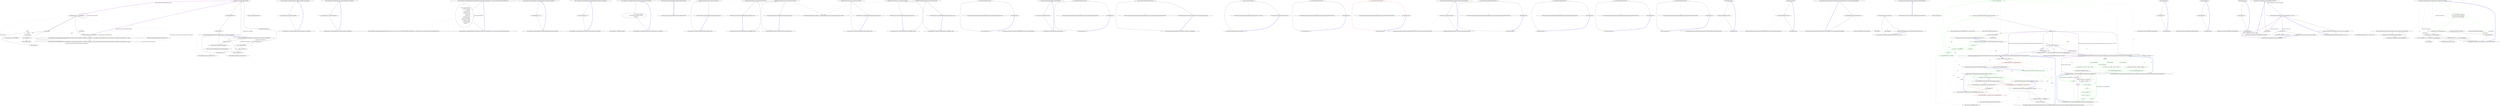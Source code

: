 digraph  {
n49 [label=guard, span=""];
n0 [cluster="CommandLine.Core.SpecificationExtensions.IsOption(CommandLine.Core.Specification)", label="Entry CommandLine.Core.SpecificationExtensions.IsOption(CommandLine.Core.Specification)", span="11-11"];
n1 [cluster="CommandLine.Core.SpecificationExtensions.IsOption(CommandLine.Core.Specification)", label="return specification.Tag == SpecificationType.Option;", span="13-13"];
n2 [cluster="CommandLine.Core.SpecificationExtensions.IsOption(CommandLine.Core.Specification)", label="Exit CommandLine.Core.SpecificationExtensions.IsOption(CommandLine.Core.Specification)", span="11-11"];
n3 [cluster="CommandLine.Core.SpecificationExtensions.IsValue(CommandLine.Core.Specification)", label="Entry CommandLine.Core.SpecificationExtensions.IsValue(CommandLine.Core.Specification)", span="16-16"];
n4 [cluster="CommandLine.Core.SpecificationExtensions.IsValue(CommandLine.Core.Specification)", label="return specification.Tag == SpecificationType.Value;", span="18-18"];
n5 [cluster="CommandLine.Core.SpecificationExtensions.IsValue(CommandLine.Core.Specification)", label="Exit CommandLine.Core.SpecificationExtensions.IsValue(CommandLine.Core.Specification)", span="16-16"];
n6 [cluster="CommandLine.Core.SpecificationExtensions.WithLongName(CommandLine.Core.OptionSpecification, string, System.Collections.Generic.IEnumerable<string>)", label="Entry CommandLine.Core.SpecificationExtensions.WithLongName(CommandLine.Core.OptionSpecification, string, System.Collections.Generic.IEnumerable<string>)", span="21-21"];
n7 [cluster="CommandLine.Core.SpecificationExtensions.WithLongName(CommandLine.Core.OptionSpecification, string, System.Collections.Generic.IEnumerable<string>)", label="return new OptionSpecification(\r\n                specification.ShortName,\r\n                newLongName,\r\n                specification.Required,\r\n                specification.SetName,\r\n                specification.Min,\r\n                specification.Max,\r\n                specification.Separator,\r\n                specification.DefaultValue,\r\n                specification.ConversionType,\r\n                specification.HelpText,\r\n                specification.MetaValue,\r\n                enumValues);", span="23-35"];
n8 [cluster="CommandLine.Core.SpecificationExtensions.WithLongName(CommandLine.Core.OptionSpecification, string, System.Collections.Generic.IEnumerable<string>)", label="Exit CommandLine.Core.SpecificationExtensions.WithLongName(CommandLine.Core.OptionSpecification, string, System.Collections.Generic.IEnumerable<string>)", span="21-21"];
n9 [cluster="CommandLine.Core.OptionSpecification.OptionSpecification(string, string, bool, string, int, int, char, CommandLine.Infrastructure.Maybe<object>, System.Type, string, string, System.Collections.Generic.IEnumerable<string>)", label="Entry CommandLine.Core.OptionSpecification.OptionSpecification(string, string, bool, string, int, int, char, CommandLine.Infrastructure.Maybe<object>, System.Type, string, string, System.Collections.Generic.IEnumerable<string>)", span="17-17"];
n10 [cluster="CommandLine.Core.SpecificationExtensions.ThrowingValidate(System.Collections.Generic.IEnumerable<CommandLine.Core.Specification>, System.Collections.Generic.IEnumerable<System.Tuple<System.Func<CommandLine.Core.Specification, bool>, string>>)", label="Entry CommandLine.Core.SpecificationExtensions.ThrowingValidate(System.Collections.Generic.IEnumerable<CommandLine.Core.Specification>, System.Collections.Generic.IEnumerable<System.Tuple<System.Func<CommandLine.Core.Specification, bool>, string>>)", span="38-38"];
n11 [cluster="CommandLine.Core.SpecificationExtensions.ThrowingValidate(System.Collections.Generic.IEnumerable<CommandLine.Core.Specification>, System.Collections.Generic.IEnumerable<System.Tuple<System.Func<CommandLine.Core.Specification, bool>, string>>)", label=guardsLookup, span="40-40"];
n12 [cluster="CommandLine.Core.SpecificationExtensions.ThrowingValidate(System.Collections.Generic.IEnumerable<CommandLine.Core.Specification>, System.Collections.Generic.IEnumerable<System.Tuple<System.Func<CommandLine.Core.Specification, bool>, string>>)", label="specifications.Any(spec => guard.Item1(spec))", span="42-42"];
n14 [cluster="CommandLine.Core.SpecificationExtensions.ThrowingValidate(System.Collections.Generic.IEnumerable<CommandLine.Core.Specification>, System.Collections.Generic.IEnumerable<System.Tuple<System.Func<CommandLine.Core.Specification, bool>, string>>)", label="return specifications;", span="48-48"];
n19 [cluster="lambda expression", label="guard.Item1(spec)", span="42-42"];
n13 [cluster="CommandLine.Core.SpecificationExtensions.ThrowingValidate(System.Collections.Generic.IEnumerable<CommandLine.Core.Specification>, System.Collections.Generic.IEnumerable<System.Tuple<System.Func<CommandLine.Core.Specification, bool>, string>>)", label="throw new ApplicationException(guard.Item2);", span="44-44"];
n16 [cluster="Unk.Any", label="Entry Unk.Any", span=""];
n18 [cluster="lambda expression", label="Entry lambda expression", span="42-42"];
n15 [cluster="CommandLine.Core.SpecificationExtensions.ThrowingValidate(System.Collections.Generic.IEnumerable<CommandLine.Core.Specification>, System.Collections.Generic.IEnumerable<System.Tuple<System.Func<CommandLine.Core.Specification, bool>, string>>)", label="Exit CommandLine.Core.SpecificationExtensions.ThrowingValidate(System.Collections.Generic.IEnumerable<CommandLine.Core.Specification>, System.Collections.Generic.IEnumerable<System.Tuple<System.Func<CommandLine.Core.Specification, bool>, string>>)", span="38-38"];
n17 [cluster="System.ApplicationException.ApplicationException(string)", label="Entry System.ApplicationException.ApplicationException(string)", span="0-0"];
n20 [cluster="lambda expression", label="Exit lambda expression", span="42-42"];
n21 [cluster="System.Func<T, TResult>.Invoke(T)", label="Entry System.Func<T, TResult>.Invoke(T)", span="0-0"];
n22 [cluster="CommandLine.Core.SpecificationExtensions.GetMaxValueCount(CommandLine.Core.Specification)", label="Entry CommandLine.Core.SpecificationExtensions.GetMaxValueCount(CommandLine.Core.Specification)", span="51-51"];
n23 [cluster="CommandLine.Core.SpecificationExtensions.GetMaxValueCount(CommandLine.Core.Specification)", label="specification == null", span="53-53"];
n25 [cluster="CommandLine.Core.SpecificationExtensions.GetMaxValueCount(CommandLine.Core.Specification)", label="specification.ConversionType.ToDescriptorKind()", span="55-55"];
n29 [cluster="CommandLine.Core.SpecificationExtensions.GetMaxValueCount(CommandLine.Core.Specification)", label="var min = specification.Min", span="60-60"];
n30 [cluster="CommandLine.Core.SpecificationExtensions.GetMaxValueCount(CommandLine.Core.Specification)", label="var max = specification.Max", span="61-61"];
n24 [cluster="CommandLine.Core.SpecificationExtensions.GetMaxValueCount(CommandLine.Core.Specification)", label="throw new ArgumentNullException(''specification'');", span="53-53"];
n26 [cluster="CommandLine.Core.SpecificationExtensions.GetMaxValueCount(CommandLine.Core.Specification)", label="TypeDescriptorKind.Scalar", span="57-57"];
n28 [cluster="CommandLine.Core.SpecificationExtensions.GetMaxValueCount(CommandLine.Core.Specification)", label="TypeDescriptorKind.Sequence", span="59-59"];
n36 [cluster="System.Type.ToDescriptorKind()", label="Entry System.Type.ToDescriptorKind()", span="22-22"];
n27 [cluster="CommandLine.Core.SpecificationExtensions.GetMaxValueCount(CommandLine.Core.Specification)", label="return  Maybe.Just(1);", span="58-58"];
n31 [cluster="CommandLine.Core.SpecificationExtensions.GetMaxValueCount(CommandLine.Core.Specification)", label="min >= 0 && max >= 0", span="62-62"];
n32 [cluster="CommandLine.Core.SpecificationExtensions.GetMaxValueCount(CommandLine.Core.Specification)", label="return Maybe.Just(max);", span="64-64"];
n33 [cluster="CommandLine.Core.SpecificationExtensions.GetMaxValueCount(CommandLine.Core.Specification)", label="return Maybe.Nothing<int>();", span="69-69"];
n34 [cluster="CommandLine.Core.SpecificationExtensions.GetMaxValueCount(CommandLine.Core.Specification)", label="Exit CommandLine.Core.SpecificationExtensions.GetMaxValueCount(CommandLine.Core.Specification)", span="51-51"];
n37 [cluster="CommandLine.Infrastructure.Maybe.Just<T>(T)", label="Entry CommandLine.Infrastructure.Maybe.Just<T>(T)", span="71-71"];
n35 [cluster="System.ArgumentNullException.ArgumentNullException(string)", label="Entry System.ArgumentNullException.ArgumentNullException(string)", span="0-0"];
n38 [cluster="CommandLine.Infrastructure.Maybe.Nothing<T>()", label="Entry CommandLine.Infrastructure.Maybe.Nothing<T>()", span="66-66"];
n39 [cluster="CommandLine.Core.SpecificationExtensions.IsMinNotSpecified(CommandLine.Core.Specification)", label="Entry CommandLine.Core.SpecificationExtensions.IsMinNotSpecified(CommandLine.Core.Specification)", span="72-72"];
n40 [cluster="CommandLine.Core.SpecificationExtensions.IsMinNotSpecified(CommandLine.Core.Specification)", label="return specification.Min == -1;", span="74-74"];
n41 [cluster="CommandLine.Core.SpecificationExtensions.IsMinNotSpecified(CommandLine.Core.Specification)", label="Exit CommandLine.Core.SpecificationExtensions.IsMinNotSpecified(CommandLine.Core.Specification)", span="72-72"];
n42 [cluster="CommandLine.Core.SpecificationExtensions.IsMaxNotSpecified(CommandLine.Core.Specification)", label="Entry CommandLine.Core.SpecificationExtensions.IsMaxNotSpecified(CommandLine.Core.Specification)", span="77-77"];
n43 [cluster="CommandLine.Core.SpecificationExtensions.IsMaxNotSpecified(CommandLine.Core.Specification)", label="return specification.Max == -1;", span="79-79"];
n44 [cluster="CommandLine.Core.SpecificationExtensions.IsMaxNotSpecified(CommandLine.Core.Specification)", label="Exit CommandLine.Core.SpecificationExtensions.IsMaxNotSpecified(CommandLine.Core.Specification)", span="77-77"];
n45 [cluster="CommandLine.Core.SpecificationExtensions.GetSetName(CommandLine.Core.Specification)", label="Entry CommandLine.Core.SpecificationExtensions.GetSetName(CommandLine.Core.Specification)", span="82-82"];
n46 [cluster="CommandLine.Core.SpecificationExtensions.GetSetName(CommandLine.Core.Specification)", label="return specification.IsOption()\r\n                ? ((OptionSpecification)specification).SetName\r\n                : string.Empty;", span="84-86"];
n47 [cluster="CommandLine.Core.SpecificationExtensions.GetSetName(CommandLine.Core.Specification)", label="Exit CommandLine.Core.SpecificationExtensions.GetSetName(CommandLine.Core.Specification)", span="82-82"];
n48 [cluster="CommandLine.Core.Specification.IsOption()", label="Entry CommandLine.Core.Specification.IsOption()", span="11-11"];
m0_0 [cluster="Humanizer.Tests.Localisation.fiFI.DateHumanizeTests.DateHumanizeTests()", file="DateHumanizeTests.cs", label="Entry Humanizer.Tests.Localisation.fiFI.DateHumanizeTests.DateHumanizeTests()", span="7-7"];
m0_1 [cluster="Humanizer.Tests.Localisation.fiFI.DateHumanizeTests.DateHumanizeTests()", file="DateHumanizeTests.cs", label="Exit Humanizer.Tests.Localisation.fiFI.DateHumanizeTests.DateHumanizeTests()", span="7-7"];
m0_5 [cluster="Humanizer.Tests.DateHumanize.Verify(string, int, Humanizer.Localisation.TimeUnit, Humanizer.Localisation.Tense, double?)", file="DateHumanizeTests.cs", label="Entry Humanizer.Tests.DateHumanize.Verify(string, int, Humanizer.Localisation.TimeUnit, Humanizer.Localisation.Tense, double?)", span="29-29"];
m0_2 [cluster="Humanizer.Tests.Localisation.fiFI.DateHumanizeTests.DaysAgo(int, string)", file="DateHumanizeTests.cs", label="Entry Humanizer.Tests.Localisation.fiFI.DateHumanizeTests.DaysAgo(int, string)", span="17-17"];
m0_3 [cluster="Humanizer.Tests.Localisation.fiFI.DateHumanizeTests.DaysAgo(int, string)", file="DateHumanizeTests.cs", label="DateHumanize.Verify(expected, days, TimeUnit.Day, Tense.Past)", span="19-19"];
m0_4 [cluster="Humanizer.Tests.Localisation.fiFI.DateHumanizeTests.DaysAgo(int, string)", file="DateHumanizeTests.cs", label="Exit Humanizer.Tests.Localisation.fiFI.DateHumanizeTests.DaysAgo(int, string)", span="17-17"];
m0_12 [cluster="Humanizer.Tests.Localisation.fiFI.DateHumanizeTests.MonthsAgo(int, string)", file="DateHumanizeTests.cs", label="Entry Humanizer.Tests.Localisation.fiFI.DateHumanizeTests.MonthsAgo(int, string)", span="47-47"];
m0_13 [cluster="Humanizer.Tests.Localisation.fiFI.DateHumanizeTests.MonthsAgo(int, string)", file="DateHumanizeTests.cs", label="DateHumanize.Verify(expected, months, TimeUnit.Month, Tense.Past)", span="49-49"];
m0_14 [cluster="Humanizer.Tests.Localisation.fiFI.DateHumanizeTests.MonthsAgo(int, string)", file="DateHumanizeTests.cs", label="Exit Humanizer.Tests.Localisation.fiFI.DateHumanizeTests.MonthsAgo(int, string)", span="47-47"];
m0_9 [cluster="Humanizer.Tests.Localisation.fiFI.DateHumanizeTests.MinutesAgo(int, string)", file="DateHumanizeTests.cs", label="Entry Humanizer.Tests.Localisation.fiFI.DateHumanizeTests.MinutesAgo(int, string)", span="37-37"];
m0_10 [cluster="Humanizer.Tests.Localisation.fiFI.DateHumanizeTests.MinutesAgo(int, string)", file="DateHumanizeTests.cs", label="DateHumanize.Verify(expected, minutes, TimeUnit.Minute, Tense.Past)", span="39-39"];
m0_11 [cluster="Humanizer.Tests.Localisation.fiFI.DateHumanizeTests.MinutesAgo(int, string)", file="DateHumanizeTests.cs", label="Exit Humanizer.Tests.Localisation.fiFI.DateHumanizeTests.MinutesAgo(int, string)", span="37-37"];
m0_6 [cluster="Humanizer.Tests.Localisation.fiFI.DateHumanizeTests.HoursAgo(int, string)", file="DateHumanizeTests.cs", label="Entry Humanizer.Tests.Localisation.fiFI.DateHumanizeTests.HoursAgo(int, string)", span="27-27"];
m0_7 [cluster="Humanizer.Tests.Localisation.fiFI.DateHumanizeTests.HoursAgo(int, string)", file="DateHumanizeTests.cs", label="DateHumanize.Verify(expected, hours, TimeUnit.Hour, Tense.Past)", span="29-29"];
m0_8 [cluster="Humanizer.Tests.Localisation.fiFI.DateHumanizeTests.HoursAgo(int, string)", file="DateHumanizeTests.cs", label="Exit Humanizer.Tests.Localisation.fiFI.DateHumanizeTests.HoursAgo(int, string)", span="27-27"];
m0_18 [cluster="Humanizer.Tests.Localisation.fiFI.DateHumanizeTests.YearsAgo(int, string)", file="DateHumanizeTests.cs", label="Entry Humanizer.Tests.Localisation.fiFI.DateHumanizeTests.YearsAgo(int, string)", span="67-67"];
m0_19 [cluster="Humanizer.Tests.Localisation.fiFI.DateHumanizeTests.YearsAgo(int, string)", file="DateHumanizeTests.cs", label="DateHumanize.Verify(expected, years, TimeUnit.Year, Tense.Past)", span="69-69"];
m0_20 [cluster="Humanizer.Tests.Localisation.fiFI.DateHumanizeTests.YearsAgo(int, string)", file="DateHumanizeTests.cs", label="Exit Humanizer.Tests.Localisation.fiFI.DateHumanizeTests.YearsAgo(int, string)", span="67-67"];
m0_15 [cluster="Humanizer.Tests.Localisation.fiFI.DateHumanizeTests.SecondsAgo(int, string)", file="DateHumanizeTests.cs", label="Entry Humanizer.Tests.Localisation.fiFI.DateHumanizeTests.SecondsAgo(int, string)", span="57-57"];
m0_16 [cluster="Humanizer.Tests.Localisation.fiFI.DateHumanizeTests.SecondsAgo(int, string)", file="DateHumanizeTests.cs", label="DateHumanize.Verify(expected, seconds, TimeUnit.Second, Tense.Past)", span="59-59"];
m0_17 [cluster="Humanizer.Tests.Localisation.fiFI.DateHumanizeTests.SecondsAgo(int, string)", file="DateHumanizeTests.cs", label="Exit Humanizer.Tests.Localisation.fiFI.DateHumanizeTests.SecondsAgo(int, string)", span="57-57"];
m2_7 [cluster="Humanizer.Localisation.NumberToWords.ArabicNumberToWordsConverter.ArabicNumberToWordsConverter()", file="NumberToWordsExtension.cs", label="Entry Humanizer.Localisation.NumberToWords.ArabicNumberToWordsConverter.ArabicNumberToWordsConverter()", span="4-4"];
m2_48 [cluster="Humanizer.NumberToWordsExtension.ToOrdinalWords(int)", file="NumberToWordsExtension.cs", label="Entry Humanizer.NumberToWordsExtension.ToOrdinalWords(int)", span="66-66"];
m2_49 [cluster="Humanizer.NumberToWordsExtension.ToOrdinalWords(int)", file="NumberToWordsExtension.cs", label="return Converter.ConvertToOrdinal(number);", span="68-68"];
m2_50 [cluster="Humanizer.NumberToWordsExtension.ToOrdinalWords(int)", file="NumberToWordsExtension.cs", label="Exit Humanizer.NumberToWordsExtension.ToOrdinalWords(int)", span="66-66"];
m2_15 [cluster="Humanizer.Localisation.NumberToWords.SpanishNumberToWordsConverter.SpanishNumberToWordsConverter()", file="NumberToWordsExtension.cs", label="Entry Humanizer.Localisation.NumberToWords.SpanishNumberToWordsConverter.SpanishNumberToWordsConverter()", span="5-5"];
m2_55 [cluster="Humanizer.Localisation.NumberToWords.DefaultNumberToWordsConverter.ConvertToOrdinal(int, Humanizer.GrammaticalGender)", file="NumberToWordsExtension.cs", label="Entry Humanizer.Localisation.NumberToWords.DefaultNumberToWordsConverter.ConvertToOrdinal(int, Humanizer.GrammaticalGender)", span="35-35"];
m2_43 [cluster="Humanizer.Localisation.NumberToWords.DefaultNumberToWordsConverter.Convert(int)", file="NumberToWordsExtension.cs", label="Entry Humanizer.Localisation.NumberToWords.DefaultNumberToWordsConverter.Convert(int)", span="22-22"];
m2_19 [cluster="Humanizer.Localisation.NumberToWords.PolishNumberToWordsConverter.PolishNumberToWordsConverter()", file="NumberToWordsExtension.cs", label="Entry Humanizer.Localisation.NumberToWords.PolishNumberToWordsConverter.PolishNumberToWordsConverter()", span="6-6"];
m2_40 [cluster="Humanizer.NumberToWordsExtension.ToWords(int)", file="NumberToWordsExtension.cs", label="Entry Humanizer.NumberToWordsExtension.ToWords(int)", span="32-32"];
m2_41 [cluster="Humanizer.NumberToWordsExtension.ToWords(int)", file="NumberToWordsExtension.cs", label="return Converter.Convert(number);", span="34-34"];
m2_42 [cluster="Humanizer.NumberToWordsExtension.ToWords(int)", file="NumberToWordsExtension.cs", label="Exit Humanizer.NumberToWordsExtension.ToWords(int)", span="32-32"];
m2_35 [cluster="Humanizer.Localisation.NumberToWords.DutchNumberToWordsConverter.DutchNumberToWordsConverter()", file="NumberToWordsExtension.cs", label="Entry Humanizer.Localisation.NumberToWords.DutchNumberToWordsConverter.DutchNumberToWordsConverter()", span="11-11"];
m2_44 [cluster="Humanizer.NumberToWordsExtension.ToWords(int, Humanizer.GrammaticalGender)", file="NumberToWordsExtension.cs", label="Entry Humanizer.NumberToWordsExtension.ToWords(int, Humanizer.GrammaticalGender)", span="56-56"];
m2_45 [cluster="Humanizer.NumberToWordsExtension.ToWords(int, Humanizer.GrammaticalGender)", file="NumberToWordsExtension.cs", label="return Converter.Convert(number, gender);", span="58-58"];
m2_46 [cluster="Humanizer.NumberToWordsExtension.ToWords(int, Humanizer.GrammaticalGender)", file="NumberToWordsExtension.cs", label="Exit Humanizer.NumberToWordsExtension.ToWords(int, Humanizer.GrammaticalGender)", span="56-56"];
m2_23 [cluster="Humanizer.Localisation.NumberToWords.BrazilianPortugueseNumberToWordsConverter.BrazilianPortugueseNumberToWordsConverter()", file="NumberToWordsExtension.cs", label="Entry Humanizer.Localisation.NumberToWords.BrazilianPortugueseNumberToWordsConverter.BrazilianPortugueseNumberToWordsConverter()", span="5-5"];
m2_3 [cluster="Humanizer.Localisation.NumberToWords.EnglishNumberToWordsConverter.EnglishNumberToWordsConverter()", file="NumberToWordsExtension.cs", label="Entry Humanizer.Localisation.NumberToWords.EnglishNumberToWordsConverter.EnglishNumberToWordsConverter()", span="5-5"];
m2_31 [cluster="Humanizer.Localisation.NumberToWords.FrenchNumberToWordsConverter.FrenchNumberToWordsConverter()", file="NumberToWordsExtension.cs", label="Entry Humanizer.Localisation.NumberToWords.FrenchNumberToWordsConverter.FrenchNumberToWordsConverter()", span="5-5"];
m2_11 [cluster="Humanizer.Localisation.NumberToWords.FarsiNumberToWordsConverter.FarsiNumberToWordsConverter()", file="NumberToWordsExtension.cs", label="Entry Humanizer.Localisation.NumberToWords.FarsiNumberToWordsConverter.FarsiNumberToWordsConverter()", span="5-5"];
m2_52 [cluster="Humanizer.NumberToWordsExtension.ToOrdinalWords(int, Humanizer.GrammaticalGender)", file="NumberToWordsExtension.cs", label="Entry Humanizer.NumberToWordsExtension.ToOrdinalWords(int, Humanizer.GrammaticalGender)", span="79-79"];
m2_53 [cluster="Humanizer.NumberToWordsExtension.ToOrdinalWords(int, Humanizer.GrammaticalGender)", file="NumberToWordsExtension.cs", label="return Converter.ConvertToOrdinal(number, gender);", span="81-81"];
m2_54 [cluster="Humanizer.NumberToWordsExtension.ToOrdinalWords(int, Humanizer.GrammaticalGender)", file="NumberToWordsExtension.cs", label="Exit Humanizer.NumberToWordsExtension.ToOrdinalWords(int, Humanizer.GrammaticalGender)", span="79-79"];
m2_47 [cluster="Humanizer.Localisation.NumberToWords.DefaultNumberToWordsConverter.Convert(int, Humanizer.GrammaticalGender)", file="NumberToWordsExtension.cs", label="Entry Humanizer.Localisation.NumberToWords.DefaultNumberToWordsConverter.Convert(int, Humanizer.GrammaticalGender)", span="12-12"];
m2_36 [cluster="lambda expression", file="NumberToWordsExtension.cs", label="Entry lambda expression", span="24-24"];
m2_0 [cluster="lambda expression", file="NumberToWordsExtension.cs", label="Entry lambda expression", span="15-15"];
m2_1 [cluster="lambda expression", file="NumberToWordsExtension.cs", label="new EnglishNumberToWordsConverter()", span="15-15"];
m2_2 [cluster="lambda expression", file="NumberToWordsExtension.cs", label="Exit lambda expression", span="15-15"];
m2_4 [cluster="lambda expression", file="NumberToWordsExtension.cs", label="Entry lambda expression", span="16-16"];
m2_5 [cluster="lambda expression", file="NumberToWordsExtension.cs", label="new ArabicNumberToWordsConverter()", span="16-16"];
m2_6 [cluster="lambda expression", file="NumberToWordsExtension.cs", label="Exit lambda expression", span="16-16"];
m2_8 [cluster="lambda expression", file="NumberToWordsExtension.cs", label="Entry lambda expression", span="17-17"];
m2_9 [cluster="lambda expression", file="NumberToWordsExtension.cs", label="new FarsiNumberToWordsConverter()", span="17-17"];
m2_10 [cluster="lambda expression", file="NumberToWordsExtension.cs", label="Exit lambda expression", span="17-17"];
m2_12 [cluster="lambda expression", file="NumberToWordsExtension.cs", label="Entry lambda expression", span="18-18"];
m2_13 [cluster="lambda expression", file="NumberToWordsExtension.cs", label="new SpanishNumberToWordsConverter()", span="18-18"];
m2_14 [cluster="lambda expression", file="NumberToWordsExtension.cs", label="Exit lambda expression", span="18-18"];
m2_16 [cluster="lambda expression", file="NumberToWordsExtension.cs", label="Entry lambda expression", span="19-19"];
m2_17 [cluster="lambda expression", file="NumberToWordsExtension.cs", label="new PolishNumberToWordsConverter()", span="19-19"];
m2_18 [cluster="lambda expression", file="NumberToWordsExtension.cs", label="Exit lambda expression", span="19-19"];
m2_20 [cluster="lambda expression", file="NumberToWordsExtension.cs", label="Entry lambda expression", span="20-20"];
m2_21 [cluster="lambda expression", file="NumberToWordsExtension.cs", label="new BrazilianPortugueseNumberToWordsConverter()", span="20-20"];
m2_22 [cluster="lambda expression", file="NumberToWordsExtension.cs", label="Exit lambda expression", span="20-20"];
m2_24 [cluster="lambda expression", file="NumberToWordsExtension.cs", label="Entry lambda expression", span="21-21"];
m2_25 [cluster="lambda expression", file="NumberToWordsExtension.cs", label="new RussianNumberToWordsConverter()", span="21-21"];
m2_26 [cluster="lambda expression", file="NumberToWordsExtension.cs", label="Exit lambda expression", span="21-21"];
m2_28 [cluster="lambda expression", file="NumberToWordsExtension.cs", label="Entry lambda expression", span="22-22"];
m2_29 [cluster="lambda expression", file="NumberToWordsExtension.cs", label="new FrenchNumberToWordsConverter()", span="22-22"];
m2_30 [cluster="lambda expression", file="NumberToWordsExtension.cs", label="Exit lambda expression", span="22-22"];
m2_32 [cluster="lambda expression", file="NumberToWordsExtension.cs", label="Entry lambda expression", span="23-23"];
m2_33 [cluster="lambda expression", color=red, community=0, file="NumberToWordsExtension.cs", label="28: new DutchNumberToWordsConverter()", span="23-23"];
m2_34 [cluster="lambda expression", file="NumberToWordsExtension.cs", label="Exit lambda expression", span="23-23"];
m2_37 [cluster="lambda expression", file="NumberToWordsExtension.cs", label="new HebrewNumberToWordsConverter()", span="24-24"];
m2_38 [cluster="lambda expression", file="NumberToWordsExtension.cs", label="Exit lambda expression", span="24-24"];
m2_39 [cluster="Humanizer.Localisation.NumberToWords.HebrewNumberToWordsConverter.HebrewNumberToWordsConverter()", file="NumberToWordsExtension.cs", label="Entry Humanizer.Localisation.NumberToWords.HebrewNumberToWordsConverter.HebrewNumberToWordsConverter()", span="5-5"];
m2_27 [cluster="Humanizer.Localisation.NumberToWords.RussianNumberToWordsConverter.RussianNumberToWordsConverter()", file="NumberToWordsExtension.cs", label="Entry Humanizer.Localisation.NumberToWords.RussianNumberToWordsConverter.RussianNumberToWordsConverter()", span="5-5"];
m2_51 [cluster="Humanizer.Localisation.NumberToWords.DefaultNumberToWordsConverter.ConvertToOrdinal(int)", file="NumberToWordsExtension.cs", label="Entry Humanizer.Localisation.NumberToWords.DefaultNumberToWordsConverter.ConvertToOrdinal(int)", span="45-45"];
m3_7 [cluster="Humanizer.Tests.Localisation.ruRU.NumberToWordsTests.ToWordsWithGender(int, string, Humanizer.GrammaticalGender)", file="NumberToWordsTests.cs", label="Entry Humanizer.Tests.Localisation.ruRU.NumberToWordsTests.ToWordsWithGender(int, string, Humanizer.GrammaticalGender)", span="72-72"];
m3_8 [cluster="Humanizer.Tests.Localisation.ruRU.NumberToWordsTests.ToWordsWithGender(int, string, Humanizer.GrammaticalGender)", file="NumberToWordsTests.cs", label="Assert.Equal(expected, number.ToWords(gender))", span="74-74"];
m3_9 [cluster="Humanizer.Tests.Localisation.ruRU.NumberToWordsTests.ToWordsWithGender(int, string, Humanizer.GrammaticalGender)", file="NumberToWordsTests.cs", label="Exit Humanizer.Tests.Localisation.ruRU.NumberToWordsTests.ToWordsWithGender(int, string, Humanizer.GrammaticalGender)", span="72-72"];
m3_10 [cluster="int.ToWords(Humanizer.GrammaticalGender)", file="NumberToWordsTests.cs", label="Entry int.ToWords(Humanizer.GrammaticalGender)", span="56-56"];
m3_0 [cluster="Humanizer.Tests.Localisation.ruRU.NumberToWordsTests.NumberToWordsTests()", file="NumberToWordsTests.cs", label="Entry Humanizer.Tests.Localisation.ruRU.NumberToWordsTests.NumberToWordsTests()", span="7-7"];
m3_1 [cluster="Humanizer.Tests.Localisation.ruRU.NumberToWordsTests.NumberToWordsTests()", file="NumberToWordsTests.cs", label="Exit Humanizer.Tests.Localisation.ruRU.NumberToWordsTests.NumberToWordsTests()", span="7-7"];
m3_6 [cluster="Unk.Equal", file="NumberToWordsTests.cs", label="Entry Unk.Equal", span=""];
m3_5 [cluster="int.ToWords()", file="NumberToWordsTests.cs", label="Entry int.ToWords()", span="32-32"];
m3_2 [cluster="Humanizer.Tests.Localisation.ruRU.NumberToWordsTests.ToWords(int, string)", file="NumberToWordsTests.cs", label="Entry Humanizer.Tests.Localisation.ruRU.NumberToWordsTests.ToWords(int, string)", span="63-63"];
m3_3 [cluster="Humanizer.Tests.Localisation.ruRU.NumberToWordsTests.ToWords(int, string)", file="NumberToWordsTests.cs", label="Assert.Equal(expected, number.ToWords())", span="65-65"];
m3_4 [cluster="Humanizer.Tests.Localisation.ruRU.NumberToWordsTests.ToWords(int, string)", file="NumberToWordsTests.cs", label="Exit Humanizer.Tests.Localisation.ruRU.NumberToWordsTests.ToWords(int, string)", span="63-63"];
m4_62 [cluster="System.Math.Abs(int)", file="PolishNumberToWordsConverter.cs", label="Entry System.Math.Abs(int)", span="0-0"];
m4_22 [cluster="Humanizer.Localisation.NumberToWords.PolishNumberToWordsConverter.GetMappingIndex(int)", file="PolishNumberToWordsConverter.cs", label="Entry Humanizer.Localisation.NumberToWords.PolishNumberToWordsConverter.GetMappingIndex(int)", span="51-51"];
m4_27 [cluster="Humanizer.Localisation.NumberToWords.PolishNumberToWordsConverter.GetMappingIndex(int)", color=green, community=0, file="PolishNumberToWordsConverter.cs", label="14: var tens = number / 10", span="59-59"];
m4_25 [cluster="Humanizer.Localisation.NumberToWords.PolishNumberToWordsConverter.GetMappingIndex(int)", file="PolishNumberToWordsConverter.cs", label="number > 1 && number < 5", span="56-56"];
m4_28 [cluster="Humanizer.Localisation.NumberToWords.PolishNumberToWordsConverter.GetMappingIndex(int)", color=green, community=0, file="PolishNumberToWordsConverter.cs", label="12: tens > 1", span="60-60"];
m4_29 [cluster="Humanizer.Localisation.NumberToWords.PolishNumberToWordsConverter.GetMappingIndex(int)", color=green, community=0, file="PolishNumberToWordsConverter.cs", label="14: var unity = number % 10", span="62-62"];
m4_30 [cluster="Humanizer.Localisation.NumberToWords.PolishNumberToWordsConverter.GetMappingIndex(int)", color=green, community=0, file="PolishNumberToWordsConverter.cs", label="24: unity > 1 && unity < 5", span="63-63"];
m4_24 [cluster="Humanizer.Localisation.NumberToWords.PolishNumberToWordsConverter.GetMappingIndex(int)", color=green, community=0, file="PolishNumberToWordsConverter.cs", label="24: return 0;", span="54-54"];
m4_23 [cluster="Humanizer.Localisation.NumberToWords.PolishNumberToWordsConverter.GetMappingIndex(int)", file="PolishNumberToWordsConverter.cs", label="number == 1", span="53-53"];
m4_32 [cluster="Humanizer.Localisation.NumberToWords.PolishNumberToWordsConverter.GetMappingIndex(int)", color=green, community=0, file="PolishNumberToWordsConverter.cs", label="24: return 2;", span="67-67"];
m4_31 [cluster="Humanizer.Localisation.NumberToWords.PolishNumberToWordsConverter.GetMappingIndex(int)", color=green, community=0, file="PolishNumberToWordsConverter.cs", label="24: return 1;", span="64-64"];
m4_26 [cluster="Humanizer.Localisation.NumberToWords.PolishNumberToWordsConverter.GetMappingIndex(int)", file="PolishNumberToWordsConverter.cs", label="return 1;", span="57-57"];
m4_33 [cluster="Humanizer.Localisation.NumberToWords.PolishNumberToWordsConverter.GetMappingIndex(int)", file="PolishNumberToWordsConverter.cs", label="Exit Humanizer.Localisation.NumberToWords.PolishNumberToWordsConverter.GetMappingIndex(int)", span="51-51"];
m4_5 [cluster="Humanizer.Localisation.NumberToWords.PolishNumberToWordsConverter.ConvertNumberUnderThousand(Humanizer.Localisation.NumberToWords.PolishNumberToWordsConverter.Numeral, int)", color=green, community=0, file="PolishNumberToWordsConverter.cs", label="18: hundreds > 0", span="27-27"];
m4_34 [cluster="Humanizer.Localisation.NumberToWords.PolishNumberToWordsConverter.GetSuffix(Humanizer.Localisation.NumberToWords.PolishNumberToWordsConverter.Numeral, int)", file="PolishNumberToWordsConverter.cs", label="Entry Humanizer.Localisation.NumberToWords.PolishNumberToWordsConverter.GetSuffix(Humanizer.Localisation.NumberToWords.PolishNumberToWordsConverter.Numeral, int)", span="70-70"];
m4_38 [cluster="Humanizer.Localisation.NumberToWords.PolishNumberToWordsConverter.GetSuffix(Humanizer.Localisation.NumberToWords.PolishNumberToWordsConverter.Numeral, int)", color=green, community=0, file="PolishNumberToWordsConverter.cs", label="24: return miliard[GetMappingIndex(num)];", span="76-76"];
m4_37 [cluster="Humanizer.Localisation.NumberToWords.PolishNumberToWordsConverter.GetSuffix(Humanizer.Localisation.NumberToWords.PolishNumberToWordsConverter.Numeral, int)", file="PolishNumberToWordsConverter.cs", label="var miliard = new[] { ''miliard'', ''miliardy'', ''miliardów'' }", span="75-75"];
m4_41 [cluster="Humanizer.Localisation.NumberToWords.PolishNumberToWordsConverter.GetSuffix(Humanizer.Localisation.NumberToWords.PolishNumberToWordsConverter.Numeral, int)", color=green, community=0, file="PolishNumberToWordsConverter.cs", label="24: return million[GetMappingIndex(num)];", span="79-79"];
m4_40 [cluster="Humanizer.Localisation.NumberToWords.PolishNumberToWordsConverter.GetSuffix(Humanizer.Localisation.NumberToWords.PolishNumberToWordsConverter.Numeral, int)", color=green, community=0, file="PolishNumberToWordsConverter.cs", label="24: var million = new[] { ''milion'', ''miliony'', ''milionów'' }", span="78-78"];
m4_36 [cluster="Humanizer.Localisation.NumberToWords.PolishNumberToWordsConverter.GetSuffix(Humanizer.Localisation.NumberToWords.PolishNumberToWordsConverter.Numeral, int)", color=green, community=0, file="PolishNumberToWordsConverter.cs", label="12: Numeral.Miliard", span="74-74"];
m4_35 [cluster="Humanizer.Localisation.NumberToWords.PolishNumberToWordsConverter.GetSuffix(Humanizer.Localisation.NumberToWords.PolishNumberToWordsConverter.Numeral, int)", file="PolishNumberToWordsConverter.cs", label=numeral, span="72-72"];
m4_39 [cluster="Humanizer.Localisation.NumberToWords.PolishNumberToWordsConverter.GetSuffix(Humanizer.Localisation.NumberToWords.PolishNumberToWordsConverter.Numeral, int)", color=green, community=0, file="PolishNumberToWordsConverter.cs", label="12: Numeral.Million", span="77-77"];
m4_42 [cluster="Humanizer.Localisation.NumberToWords.PolishNumberToWordsConverter.GetSuffix(Humanizer.Localisation.NumberToWords.PolishNumberToWordsConverter.Numeral, int)", color=green, community=0, file="PolishNumberToWordsConverter.cs", label="20: Numeral.Thousand", span="80-80"];
m4_43 [cluster="Humanizer.Localisation.NumberToWords.PolishNumberToWordsConverter.GetSuffix(Humanizer.Localisation.NumberToWords.PolishNumberToWordsConverter.Numeral, int)", color=green, community=0, file="PolishNumberToWordsConverter.cs", label="24: var thousand = new[] { ''tysiąc'', ''tysiące'', ''tysięcy'' }", span="81-81"];
m4_45 [cluster="Humanizer.Localisation.NumberToWords.PolishNumberToWordsConverter.GetSuffix(Humanizer.Localisation.NumberToWords.PolishNumberToWordsConverter.Numeral, int)", color=green, community=0, file="PolishNumberToWordsConverter.cs", label="12: return string.Empty;", span="84-84"];
m4_44 [cluster="Humanizer.Localisation.NumberToWords.PolishNumberToWordsConverter.GetSuffix(Humanizer.Localisation.NumberToWords.PolishNumberToWordsConverter.Numeral, int)", file="PolishNumberToWordsConverter.cs", label="return thousand[GetMappingIndex(num)];", span="82-82"];
m4_46 [cluster="Humanizer.Localisation.NumberToWords.PolishNumberToWordsConverter.GetSuffix(Humanizer.Localisation.NumberToWords.PolishNumberToWordsConverter.Numeral, int)", file="PolishNumberToWordsConverter.cs", label="Exit Humanizer.Localisation.NumberToWords.PolishNumberToWordsConverter.GetSuffix(Humanizer.Localisation.NumberToWords.PolishNumberToWordsConverter.Numeral, int)", span="70-70"];
m4_19 [cluster="System.Text.StringBuilder.StringBuilder()", file="PolishNumberToWordsConverter.cs", label="Entry System.Text.StringBuilder.StringBuilder()", span="0-0"];
m4_66 [cluster="string.Trim()", file="PolishNumberToWordsConverter.cs", label="Entry string.Trim()", span="0-0"];
m4_0 [cluster="Humanizer.Localisation.NumberToWords.PolishNumberToWordsConverter.ConvertNumberUnderThousand(Humanizer.Localisation.NumberToWords.PolishNumberToWordsConverter.Numeral, int)", file="PolishNumberToWordsConverter.cs", label="Entry Humanizer.Localisation.NumberToWords.PolishNumberToWordsConverter.ConvertNumberUnderThousand(Humanizer.Localisation.NumberToWords.PolishNumberToWordsConverter.Numeral, int)", span="19-19"];
m4_1 [cluster="Humanizer.Localisation.NumberToWords.PolishNumberToWordsConverter.ConvertNumberUnderThousand(Humanizer.Localisation.NumberToWords.PolishNumberToWordsConverter.Numeral, int)", file="PolishNumberToWordsConverter.cs", label="numeral != Numeral.One && number == 1", span="21-21"];
m4_2 [cluster="Humanizer.Tests.ToQuantityTests.ToQuantity(string, int, string)", color=green, community=0, file="PolishNumberToWordsConverter.cs", label="18: Entry Humanizer.Tests.ToQuantityTests.ToQuantity(string, int, string)", span="24-24"];
m4_12 [cluster="Humanizer.Tests.ToQuantityTests.ToQuantityNumeric(string, int, string)", color=green, community=0, file="PolishNumberToWordsConverter.cs", label="0: Exit Humanizer.Tests.ToQuantityTests.ToQuantityNumeric(string, int, string)", span="58-58"];
m4_9 [cluster="Humanizer.Tests.ToQuantityTests.ToQuantityWithNoQuantity(string, int, string)", file="PolishNumberToWordsConverter.cs", label="Exit Humanizer.Tests.ToQuantityTests.ToQuantityWithNoQuantity(string, int, string)", span="41-41"];
m4_3 [cluster="Humanizer.Tests.ToQuantityTests.ToQuantity(string, int, string)", color=red, community=0, file="PolishNumberToWordsConverter.cs", label="18: Assert.Equal(expected, word.ToQuantity(quatity))", span="26-26"];
m4_11 [cluster="Humanizer.Tests.ToQuantityTests.ToQuantityNumeric(string, int, string)", file="PolishNumberToWordsConverter.cs", label="Assert.Equal(expected, word.ToQuantity(quatity, ShowQuantityAs.Numeric))", span="61-61"];
m4_13 [cluster="Humanizer.Tests.ToQuantityTests.ToQuantityWords(string, int, string)", file="PolishNumberToWordsConverter.cs", label="Entry Humanizer.Tests.ToQuantityTests.ToQuantityWords(string, int, string)", span="77-77"];
m4_4 [cluster="Humanizer.Tests.ToQuantityTests.ToQuantity(string, int, string)", file="PolishNumberToWordsConverter.cs", label="Exit Humanizer.Tests.ToQuantityTests.ToQuantity(string, int, string)", span="24-24"];
m4_6 [cluster="Unk.Equal", file="PolishNumberToWordsConverter.cs", label="Entry Unk.Equal", span=""];
m4_17 [cluster="Humanizer.Localisation.NumberToWords.PolishNumberToWordsConverter.ConvertNumberUnderThousand(Humanizer.Localisation.NumberToWords.PolishNumberToWordsConverter.Numeral, int)", file="PolishNumberToWordsConverter.cs", label="return result.ToString();", span="48-48"];
m4_8 [cluster="Humanizer.Tests.ToQuantityTests.ToQuantityWithNoQuantity(string, int, string)", color=red, community=0, file="PolishNumberToWordsConverter.cs", label="18: Assert.Equal(expected, word.ToQuantity(quatity, ShowQuantityAs.None))", span="43-43"];
m4_10 [cluster="Humanizer.Tests.ToQuantityTests.ToQuantityNumeric(string, int, string)", file="PolishNumberToWordsConverter.cs", label="Entry Humanizer.Tests.ToQuantityTests.ToQuantityNumeric(string, int, string)", span="58-58"];
m4_7 [cluster="Humanizer.Tests.ToQuantityTests.ToQuantityWithNoQuantity(string, int, string)", file="PolishNumberToWordsConverter.cs", label="Entry Humanizer.Tests.ToQuantityTests.ToQuantityWithNoQuantity(string, int, string)", span="41-41"];
m4_16 [cluster="Humanizer.Localisation.NumberToWords.PolishNumberToWordsConverter.ConvertNumberUnderThousand(Humanizer.Localisation.NumberToWords.PolishNumberToWordsConverter.Numeral, int)", file="PolishNumberToWordsConverter.cs", label="result.AppendFormat(@''{0} '', map[number])", span="45-45"];
m4_14 [cluster="Humanizer.Tests.ToQuantityTests.ToQuantityWords(string, int, string)", color=red, community=0, file="PolishNumberToWordsConverter.cs", label="20: Assert.Equal(expected, word.ToQuantity(quatity, ShowQuantityAs.Words))", span="79-79"];
m4_15 [cluster="Humanizer.Tests.ToQuantityTests.ToQuantityWords(string, int, string)", file="PolishNumberToWordsConverter.cs", label="Exit Humanizer.Tests.ToQuantityTests.ToQuantityWords(string, int, string)", span="77-77"];
m4_18 [cluster="Humanizer.Localisation.NumberToWords.PolishNumberToWordsConverter.ConvertNumberUnderThousand(Humanizer.Localisation.NumberToWords.PolishNumberToWordsConverter.Numeral, int)", file="PolishNumberToWordsConverter.cs", label="Exit Humanizer.Localisation.NumberToWords.PolishNumberToWordsConverter.ConvertNumberUnderThousand(Humanizer.Localisation.NumberToWords.PolishNumberToWordsConverter.Numeral, int)", span="19-19"];
m4_21 [cluster="System.Text.StringBuilder.ToString()", file="PolishNumberToWordsConverter.cs", label="Entry System.Text.StringBuilder.ToString()", span="0-0"];
m4_64 [cluster="System.Collections.Generic.IEnumerable<TSource>.Reverse<TSource>()", file="PolishNumberToWordsConverter.cs", label="Entry System.Collections.Generic.IEnumerable<TSource>.Reverse<TSource>()", span="0-0"];
m4_20 [cluster="System.Text.StringBuilder.AppendFormat(string, object)", file="PolishNumberToWordsConverter.cs", label="Entry System.Text.StringBuilder.AppendFormat(string, object)", span="0-0"];
m4_63 [cluster="System.Enum.GetValues(System.Type)", file="PolishNumberToWordsConverter.cs", label="Entry System.Enum.GetValues(System.Type)", span="0-0"];
m4_47 [cluster="Humanizer.Localisation.NumberToWords.PolishNumberToWordsConverter.Convert(int)", file="PolishNumberToWordsConverter.cs", label="Entry Humanizer.Localisation.NumberToWords.PolishNumberToWordsConverter.Convert(int)", span="88-88"];
m4_48 [cluster="Humanizer.Localisation.NumberToWords.PolishNumberToWordsConverter.Convert(int)", color=green, community=0, file="PolishNumberToWordsConverter.cs", label="12: number == 0", span="90-90"];
m4_49 [cluster="Humanizer.Localisation.NumberToWords.PolishNumberToWordsConverter.Convert(int)", color=green, community=0, file="PolishNumberToWordsConverter.cs", label="14: return Zero;", span="91-91"];
m4_50 [cluster="Humanizer.Localisation.NumberToWords.PolishNumberToWordsConverter.Convert(int)", color=green, community=0, file="PolishNumberToWordsConverter.cs", label="20: var result = new StringBuilder()", span="93-93"];
m4_51 [cluster="Humanizer.Localisation.NumberToWords.PolishNumberToWordsConverter.Convert(int)", color=green, community=0, file="PolishNumberToWordsConverter.cs", label="27: number < 0", span="95-95"];
m4_52 [cluster="Humanizer.Localisation.NumberToWords.PolishNumberToWordsConverter.Convert(int)", color=green, community=0, file="PolishNumberToWordsConverter.cs", label="20: result.AppendFormat(@''{0} '', Negative)", span="97-97"];
m4_54 [cluster="Humanizer.Localisation.NumberToWords.PolishNumberToWordsConverter.Convert(int)", file="PolishNumberToWordsConverter.cs", label="var numerals = ((Numeral[])Enum.GetValues(typeof(Numeral))).Reverse()", span="101-101"];
m4_53 [cluster="Humanizer.Localisation.NumberToWords.PolishNumberToWordsConverter.Convert(int)", color=green, community=0, file="PolishNumberToWordsConverter.cs", label="27: number = Math.Abs(number)", span="98-98"];
m4_56 [cluster="Humanizer.Localisation.NumberToWords.PolishNumberToWordsConverter.Convert(int)", file="PolishNumberToWordsConverter.cs", label="var num = number / (int)numeral", span="104-104"];
m4_59 [cluster="Humanizer.Localisation.NumberToWords.PolishNumberToWordsConverter.Convert(int)", file="PolishNumberToWordsConverter.cs", label="number %= (int)numeral", span="108-108"];
m4_58 [cluster="Humanizer.Localisation.NumberToWords.PolishNumberToWordsConverter.Convert(int)", file="PolishNumberToWordsConverter.cs", label="result.AppendFormat(@''{0}{1} '', ConvertNumberUnderThousand(numeral, num), GetSuffix(numeral, num))", span="107-107"];
m4_60 [cluster="Humanizer.Localisation.NumberToWords.PolishNumberToWordsConverter.Convert(int)", file="PolishNumberToWordsConverter.cs", label="return result.ToString().Trim();", span="112-112"];
m4_55 [cluster="Humanizer.Localisation.NumberToWords.PolishNumberToWordsConverter.Convert(int)", file="PolishNumberToWordsConverter.cs", label=numerals, span="102-102"];
m4_57 [cluster="Humanizer.Localisation.NumberToWords.PolishNumberToWordsConverter.Convert(int)", file="PolishNumberToWordsConverter.cs", label="num > 0", span="105-105"];
m4_61 [cluster="Humanizer.Localisation.NumberToWords.PolishNumberToWordsConverter.Convert(int)", file="PolishNumberToWordsConverter.cs", label="Exit Humanizer.Localisation.NumberToWords.PolishNumberToWordsConverter.Convert(int)", span="88-88"];
m4_65 [cluster="System.Text.StringBuilder.AppendFormat(string, object, object)", file="PolishNumberToWordsConverter.cs", label="Entry System.Text.StringBuilder.AppendFormat(string, object, object)", span="0-0"];
m5_8 [cluster="lambda expression", file="PrecisionDateTimeHumanizeStrategy.cs", label="Entry lambda expression", span="17-17"];
m5_0 [cluster="lambda expression", file="PrecisionDateTimeHumanizeStrategy.cs", label="Entry lambda expression", span="15-15"];
m5_1 [cluster="lambda expression", file="PrecisionDateTimeHumanizeStrategy.cs", label="new RomanianFormatter()", span="15-15"];
m5_2 [cluster="lambda expression", file="PrecisionDateTimeHumanizeStrategy.cs", label="Exit lambda expression", span="15-15"];
m5_4 [cluster="lambda expression", file="PrecisionDateTimeHumanizeStrategy.cs", label="Entry lambda expression", span="16-16"];
m5_5 [cluster="lambda expression", file="PrecisionDateTimeHumanizeStrategy.cs", label="new RussianFormatter()", span="16-16"];
m5_6 [cluster="lambda expression", file="PrecisionDateTimeHumanizeStrategy.cs", label="Exit lambda expression", span="16-16"];
m5_9 [cluster="lambda expression", file="PrecisionDateTimeHumanizeStrategy.cs", label="new ArabicFormatter()", span="17-17"];
m5_10 [cluster="lambda expression", file="PrecisionDateTimeHumanizeStrategy.cs", label="Exit lambda expression", span="17-17"];
m5_11 [cluster="Humanizer.Localisation.ArabicFormatter.ArabicFormatter()", file="PrecisionDateTimeHumanizeStrategy.cs", label="Entry Humanizer.Localisation.ArabicFormatter.ArabicFormatter()", span="2-2"];
m5_3 [cluster="Humanizer.Localisation.RomanianFormatter.RomanianFormatter()", file="PrecisionDateTimeHumanizeStrategy.cs", label="Entry Humanizer.Localisation.RomanianFormatter.RomanianFormatter()", span="2-2"];
m5_7 [cluster="Humanizer.Localisation.RussianFormatter.RussianFormatter()", file="PrecisionDateTimeHumanizeStrategy.cs", label="Entry Humanizer.Localisation.RussianFormatter.RussianFormatter()", span="2-2"];
m6_4 [cluster="Humanizer.PrepositionsExtensions.AtMidnight(System.DateTime)", file="PrepositionsExtensions.cs", label="Entry Humanizer.PrepositionsExtensions.AtMidnight(System.DateTime)", span="15-15"];
m6_5 [cluster="Humanizer.PrepositionsExtensions.AtMidnight(System.DateTime)", file="PrepositionsExtensions.cs", label="return date.At(0);", span="17-17"];
m6_6 [cluster="Humanizer.PrepositionsExtensions.AtMidnight(System.DateTime)", file="PrepositionsExtensions.cs", label="Exit Humanizer.PrepositionsExtensions.AtMidnight(System.DateTime)", span="15-15"];
m6_8 [cluster="Humanizer.PrepositionsExtensions.AtNoon(System.DateTime)", file="PrepositionsExtensions.cs", label="Entry Humanizer.PrepositionsExtensions.AtNoon(System.DateTime)", span="25-25"];
m6_9 [cluster="Humanizer.PrepositionsExtensions.AtNoon(System.DateTime)", file="PrepositionsExtensions.cs", label="return date.At(12);", span="27-27"];
m6_10 [cluster="Humanizer.PrepositionsExtensions.AtNoon(System.DateTime)", file="PrepositionsExtensions.cs", label="Exit Humanizer.PrepositionsExtensions.AtNoon(System.DateTime)", span="25-25"];
m6_7 [cluster="System.DateTime.At(int, int, int, int)", file="PrepositionsExtensions.cs", label="Entry System.DateTime.At(int, int, int, int)", span="5-5"];
m6_0 [cluster="Humanizer.PrepositionsExtensions.At(System.DateTime, int, int, int, int)", file="PrepositionsExtensions.cs", label="Entry Humanizer.PrepositionsExtensions.At(System.DateTime, int, int, int, int)", span="5-5"];
m6_1 [cluster="Humanizer.PrepositionsExtensions.At(System.DateTime, int, int, int, int)", file="PrepositionsExtensions.cs", label="return new DateTime(date.Year, date.Month, date.Day, hour, min, second, millisecond);", span="7-7"];
m6_2 [cluster="Humanizer.PrepositionsExtensions.At(System.DateTime, int, int, int, int)", file="PrepositionsExtensions.cs", label="Exit Humanizer.PrepositionsExtensions.At(System.DateTime, int, int, int, int)", span="5-5"];
m6_11 [cluster="Humanizer.PrepositionsExtensions.In(System.DateTime, int)", file="PrepositionsExtensions.cs", label="Entry Humanizer.PrepositionsExtensions.In(System.DateTime, int)", span="36-36"];
m6_12 [cluster="Humanizer.PrepositionsExtensions.In(System.DateTime, int)", file="PrepositionsExtensions.cs", label="return new DateTime(year, date.Month, date.Day, date.Hour, date.Minute, date.Second, date.Millisecond);", span="38-38"];
m6_13 [cluster="Humanizer.PrepositionsExtensions.In(System.DateTime, int)", file="PrepositionsExtensions.cs", label="Exit Humanizer.PrepositionsExtensions.In(System.DateTime, int)", span="36-36"];
m6_3 [cluster="System.DateTime.DateTime(int, int, int, int, int, int, int)", file="PrepositionsExtensions.cs", label="Entry System.DateTime.DateTime(int, int, int, int, int, int, int)", span="0-0"];
m9_0 [cluster="Humanizer.ToQuantityExtensions.ToQuantity(string, int, Humanizer.ShowQuantityAs)", file="ToQuantityExtensions.cs", label="Entry Humanizer.ToQuantityExtensions.ToQuantity(string, int, Humanizer.ShowQuantityAs)", span="25-25"];
m9_1 [cluster="Humanizer.ToQuantityExtensions.ToQuantity(string, int, Humanizer.ShowQuantityAs)", color=green, community=0, file="ToQuantityExtensions.cs", label="25: var transformedInput = quantity == 1\r\n                ? input.Singularize(Plurality.CouldBeEither)\r\n                : input.Pluralize(Plurality.CouldBeEither)", span="27-29"];
m9_2 [cluster="Humanizer.ToQuantityExtensions.ToQuantity(string, int, Humanizer.ShowQuantityAs)", file="ToQuantityExtensions.cs", label="showQuantityAs == ShowQuantityAs.None", span="31-31"];
m9_4 [cluster="Humanizer.ToQuantityExtensions.ToQuantity(string, int, Humanizer.ShowQuantityAs)", file="ToQuantityExtensions.cs", label="showQuantityAs == ShowQuantityAs.Numeric", span="34-34"];
m9_5 [cluster="Humanizer.ToQuantityExtensions.ToQuantity(string, int, Humanizer.ShowQuantityAs)", file="ToQuantityExtensions.cs", label="return string.Format(''{0} {1}'', quantity, transformedInput);", span="35-35"];
m9_6 [cluster="Humanizer.ToQuantityExtensions.ToQuantity(string, int, Humanizer.ShowQuantityAs)", file="ToQuantityExtensions.cs", label="return string.Format(''{0} {1}'', quantity.ToWords(), transformedInput);", span="37-37"];
m9_3 [cluster="Humanizer.ToQuantityExtensions.ToQuantity(string, int, Humanizer.ShowQuantityAs)", file="ToQuantityExtensions.cs", label="return transformedInput;", span="32-32"];
m9_7 [cluster="Humanizer.ToQuantityExtensions.ToQuantity(string, int, Humanizer.ShowQuantityAs)", file="ToQuantityExtensions.cs", label="Exit Humanizer.ToQuantityExtensions.ToQuantity(string, int, Humanizer.ShowQuantityAs)", span="25-25"];
m9_10 [cluster="string.Format(string, object, object)", file="ToQuantityExtensions.cs", label="Entry string.Format(string, object, object)", span="0-0"];
m9_9 [cluster="string.Pluralize(Humanizer.Plurality)", file="ToQuantityExtensions.cs", label="Entry string.Pluralize(Humanizer.Plurality)", span="170-170"];
m9_11 [cluster="int.ToWords()", file="ToQuantityExtensions.cs", label="Entry int.ToWords()", span="32-32"];
m9_8 [cluster="string.Singularize(Humanizer.Plurality)", file="ToQuantityExtensions.cs", label="Entry string.Singularize(Humanizer.Plurality)", span="194-194"];
n49 -> n19  [color=darkseagreen4, key=1, label=guard, style=dashed];
n0 -> n1  [key=0, style=solid];
n1 -> n2  [key=0, style=solid];
n2 -> n0  [color=blue, key=0, style=bold];
n3 -> n4  [key=0, style=solid];
n4 -> n5  [key=0, style=solid];
n5 -> n3  [color=blue, key=0, style=bold];
n6 -> n7  [key=0, style=solid];
n7 -> n8  [key=0, style=solid];
n7 -> n9  [key=2, style=dotted];
n7 -> n7  [color=darkorchid, key=3, label="Field variable long BitsInByte", style=bold];
n8 -> n6  [color=blue, key=0, style=bold];
n10 -> n11  [key=0, style=solid];
n10 -> n12  [color=darkseagreen4, key=1, label="System.Collections.Generic.IEnumerable<CommandLine.Core.Specification>", style=dashed];
n10 -> n14  [color=darkseagreen4, key=1, label="System.Collections.Generic.IEnumerable<CommandLine.Core.Specification>", style=dashed];
n10 -> n10  [color=darkorchid, key=3, label="Field variable long BytesInGigabyte", style=bold];
n11 -> n12  [key=0, style=solid];
n11 -> n14  [key=0, style=solid];
n11 -> n19  [color=darkseagreen4, key=1, label=guard, style=dashed];
n11 -> n13  [color=darkseagreen4, key=1, label=guard, style=dashed];
n12 -> n13  [key=0, style=solid];
n12 -> n11  [key=0, style=solid];
n12 -> n16  [key=2, style=dotted];
n12 -> n18  [color=darkseagreen4, key=1, label="lambda expression", style=dashed];
n12 -> n12  [color=darkorchid, key=3, label="Field variable string ByteSymbol", style=bold];
n14 -> n15  [key=0, style=solid];
n19 -> n20  [key=0, style=solid];
n19 -> n21  [key=2, style=dotted];
n13 -> n15  [key=0, style=solid];
n13 -> n17  [key=2, style=dotted];
n13 -> n13  [color=darkorchid, key=3, label="Field variable string MegabyteSymbol", style=bold];
n18 -> n19  [key=0, style=solid];
n15 -> n10  [color=blue, key=0, style=bold];
n20 -> n18  [color=blue, key=0, style=bold];
n22 -> n23  [key=0, style=solid];
n22 -> n25  [color=darkseagreen4, key=1, label="CommandLine.Core.Specification", style=dashed];
n22 -> n29  [color=darkseagreen4, key=1, label="CommandLine.Core.Specification", style=dashed];
n22 -> n30  [color=darkseagreen4, key=1, label="CommandLine.Core.Specification", style=dashed];
n23 -> n24  [key=0, style=solid];
n23 -> n25  [key=0, style=solid];
n25 -> n26  [key=0, style=solid];
n25 -> n28  [key=0, style=solid];
n25 -> n36  [key=2, style=dotted];
n25 -> n13  [color=darkorchid, key=3, label="Property variable string LargestWholeNumberSymbol", style=bold];
n25 -> n12  [color=darkorchid, key=3, label="Property variable string LargestWholeNumberSymbol", style=bold];
n29 -> n30  [key=0, style=solid];
n29 -> n31  [color=darkseagreen4, key=1, label=min, style=dashed];
n30 -> n31  [key=0, style=solid];
n30 -> n32  [color=darkseagreen4, key=1, label=max, style=dashed];
n24 -> n34  [key=0, style=solid];
n24 -> n35  [key=2, style=dotted];
n26 -> n27  [key=0, style=solid];
n28 -> n29  [key=0, style=solid];
n27 -> n34  [key=0, style=solid];
n27 -> n37  [key=2, style=dotted];
n31 -> n32  [key=0, style=solid];
n31 -> n33  [key=0, style=solid];
n32 -> n34  [key=0, style=solid];
n32 -> n37  [key=2, style=dotted];
n33 -> n34  [key=0, style=solid];
n33 -> n38  [key=2, style=dotted];
n34 -> n22  [color=blue, key=0, style=bold];
n39 -> n40  [key=0, style=solid];
n40 -> n41  [key=0, style=solid];
n41 -> n39  [color=blue, key=0, style=bold];
n42 -> n43  [key=0, style=solid];
n43 -> n44  [key=0, style=solid];
n44 -> n42  [color=blue, key=0, style=bold];
n45 -> n46  [key=0, style=solid];
n46 -> n47  [key=0, style=solid];
n46 -> n48  [key=2, style=dotted];
n47 -> n45  [color=blue, key=0, style=bold];
m0_0 -> m0_1  [key=0, style=solid];
m0_1 -> m0_0  [color=blue, key=0, style=bold];
m0_2 -> m0_3  [key=0, style=solid];
m0_3 -> m0_4  [key=0, style=solid];
m0_3 -> m0_5  [key=2, style=dotted];
m0_4 -> m0_2  [color=blue, key=0, style=bold];
m0_12 -> m0_13  [key=0, style=solid];
m0_13 -> m0_14  [key=0, style=solid];
m0_13 -> m0_5  [key=2, style=dotted];
m0_14 -> m0_12  [color=blue, key=0, style=bold];
m0_9 -> m0_10  [key=0, style=solid];
m0_10 -> m0_11  [key=0, style=solid];
m0_10 -> m0_5  [key=2, style=dotted];
m0_11 -> m0_9  [color=blue, key=0, style=bold];
m0_6 -> m0_7  [key=0, style=solid];
m0_7 -> m0_8  [key=0, style=solid];
m0_7 -> m0_5  [key=2, style=dotted];
m0_8 -> m0_6  [color=blue, key=0, style=bold];
m0_18 -> m0_19  [key=0, style=solid];
m0_19 -> m0_20  [key=0, style=solid];
m0_19 -> m0_5  [key=2, style=dotted];
m0_20 -> m0_18  [color=blue, key=0, style=bold];
m0_15 -> m0_16  [key=0, style=solid];
m0_16 -> m0_17  [key=0, style=solid];
m0_16 -> m0_5  [key=2, style=dotted];
m0_17 -> m0_15  [color=blue, key=0, style=bold];
m2_48 -> m2_49  [key=0, style=solid];
m2_49 -> m2_50  [key=0, style=solid];
m2_49 -> m2_51  [key=2, style=dotted];
m2_50 -> m2_48  [color=blue, key=0, style=bold];
m2_40 -> m2_41  [key=0, style=solid];
m2_41 -> m2_42  [key=0, style=solid];
m2_41 -> m2_43  [key=2, style=dotted];
m2_42 -> m2_40  [color=blue, key=0, style=bold];
m2_44 -> m2_45  [key=0, style=solid];
m2_45 -> m2_46  [key=0, style=solid];
m2_45 -> m2_47  [key=2, style=dotted];
m2_46 -> m2_44  [color=blue, key=0, style=bold];
m2_52 -> m2_53  [key=0, style=solid];
m2_53 -> m2_54  [key=0, style=solid];
m2_53 -> m2_55  [key=2, style=dotted];
m2_54 -> m2_52  [color=blue, key=0, style=bold];
m2_36 -> m2_37  [key=0, style=solid];
m2_0 -> m2_1  [key=0, style=solid];
m2_1 -> m2_2  [key=0, style=solid];
m2_1 -> m2_3  [key=2, style=dotted];
m2_2 -> m2_0  [color=blue, key=0, style=bold];
m2_4 -> m2_5  [key=0, style=solid];
m2_5 -> m2_6  [key=0, style=solid];
m2_5 -> m2_7  [key=2, style=dotted];
m2_6 -> m2_4  [color=blue, key=0, style=bold];
m2_8 -> m2_9  [key=0, style=solid];
m2_9 -> m2_10  [key=0, style=solid];
m2_9 -> m2_11  [key=2, style=dotted];
m2_10 -> m2_8  [color=blue, key=0, style=bold];
m2_12 -> m2_13  [key=0, style=solid];
m2_13 -> m2_14  [key=0, style=solid];
m2_13 -> m2_15  [key=2, style=dotted];
m2_14 -> m2_12  [color=blue, key=0, style=bold];
m2_16 -> m2_17  [key=0, style=solid];
m2_17 -> m2_18  [key=0, style=solid];
m2_17 -> m2_19  [key=2, style=dotted];
m2_18 -> m2_16  [color=blue, key=0, style=bold];
m2_20 -> m2_21  [key=0, style=solid];
m2_21 -> m2_22  [key=0, style=solid];
m2_21 -> m2_23  [key=2, style=dotted];
m2_22 -> m2_20  [color=blue, key=0, style=bold];
m2_24 -> m2_25  [key=0, style=solid];
m2_25 -> m2_26  [key=0, style=solid];
m2_25 -> m2_27  [key=2, style=dotted];
m2_26 -> m2_24  [color=blue, key=0, style=bold];
m2_28 -> m2_29  [key=0, style=solid];
m2_29 -> m2_30  [key=0, style=solid];
m2_29 -> m2_31  [key=2, style=dotted];
m2_30 -> m2_28  [color=blue, key=0, style=bold];
m2_32 -> m2_33  [color=red, key=0, style=solid];
m2_33 -> m2_34  [color=red, key=0, style=solid];
m2_33 -> m2_35  [color=red, key=2, style=dotted];
m2_34 -> m2_32  [color=blue, key=0, style=bold];
m2_37 -> m2_38  [key=0, style=solid];
m2_37 -> m2_39  [key=2, style=dotted];
m2_38 -> m2_36  [color=blue, key=0, style=bold];
m3_7 -> m3_8  [key=0, style=solid];
m3_8 -> m3_9  [key=0, style=solid];
m3_8 -> m3_10  [key=2, style=dotted];
m3_8 -> m3_6  [key=2, style=dotted];
m3_9 -> m3_7  [color=blue, key=0, style=bold];
m3_0 -> m3_1  [key=0, style=solid];
m3_1 -> m3_0  [color=blue, key=0, style=bold];
m3_2 -> m3_3  [key=0, style=solid];
m3_3 -> m3_4  [key=0, style=solid];
m3_3 -> m3_5  [key=2, style=dotted];
m3_3 -> m3_6  [key=2, style=dotted];
m3_4 -> m3_2  [color=blue, key=0, style=bold];
m4_22 -> m4_27  [color=green, key=1, label=int, style=dashed];
m4_22 -> m4_29  [color=green, key=1, label=int, style=dashed];
m4_22 -> m4_24  [color=green, key=3, label="method methodReturn int GetMappingIndex", style=bold];
m4_22 -> m4_32  [color=green, key=3, label="method methodReturn int GetMappingIndex", style=bold];
m4_22 -> m4_23  [key=0, style=solid];
m4_22 -> m4_25  [color=darkseagreen4, key=1, label=int, style=dashed];
m4_22 -> m4_26  [color=darkorchid, key=3, label="method methodReturn int GetMappingIndex", style=bold];
m4_22 -> m4_34  [color=darkorchid, key=3, label="Parameter variable int number", style=bold];
m4_27 -> m4_28  [color=green, key=0, style=solid];
m4_25 -> m4_27  [color=green, key=0, style=solid];
m4_25 -> m4_26  [key=0, style=solid];
m4_28 -> m4_29  [color=green, key=0, style=solid];
m4_28 -> m4_32  [color=green, key=0, style=solid];
m4_29 -> m4_30  [color=green, key=0, style=solid];
m4_30 -> m4_32  [color=green, key=0, style=solid];
m4_30 -> m4_31  [color=green, key=0, style=solid];
m4_24 -> m4_33  [color=green, key=0, style=solid];
m4_23 -> m4_24  [color=green, key=0, style=solid];
m4_23 -> m4_25  [key=0, style=solid];
m4_32 -> m4_33  [color=green, key=0, style=solid];
m4_31 -> m4_33  [color=green, key=0, style=solid];
m4_26 -> m4_33  [key=0, style=solid];
m4_33 -> m4_22  [color=blue, key=0, style=bold];
m4_5 -> m4_6  [color=green, key=0, style=solid];
m4_5 -> m4_9  [color=green, key=0, style=solid];
m4_34 -> m4_38  [color=green, key=1, label=int, style=dashed];
m4_34 -> m4_41  [color=green, key=1, label=int, style=dashed];
m4_34 -> m4_35  [key=0, style=solid];
m4_34 -> m4_44  [color=darkseagreen4, key=1, label=int, style=dashed];
m4_34 -> m4_55  [color=darkorchid, key=3, label="Parameter variable Humanizer.Localisation.NumberToWords.PolishNumberToWordsConverter.Numeral numeral", style=bold];
m4_34 -> m4_56  [color=darkorchid, key=3, label="Parameter variable int num", style=bold];
m4_38 -> m4_46  [color=green, key=0, style=solid];
m4_38 -> m4_22  [color=green, key=2, style=dotted];
m4_37 -> m4_38  [color=green, key=0, style=solid];
m4_41 -> m4_46  [color=green, key=0, style=solid];
m4_41 -> m4_22  [color=green, key=2, style=dotted];
m4_40 -> m4_41  [color=green, key=0, style=solid];
m4_36 -> m4_37  [color=green, key=0, style=solid];
m4_35 -> m4_36  [color=green, key=0, style=solid];
m4_35 -> m4_39  [color=green, key=0, style=solid];
m4_35 -> m4_42  [color=green, key=0, style=solid];
m4_35 -> m4_45  [color=green, key=0, style=solid];
m4_39 -> m4_40  [color=green, key=0, style=solid];
m4_42 -> m4_43  [color=green, key=0, style=solid];
m4_43 -> m4_44  [color=green, key=0, style=solid];
m4_45 -> m4_46  [color=green, key=0, style=solid];
m4_44 -> m4_22  [key=2, style=dotted];
m4_44 -> m4_46  [key=0, style=solid];
m4_46 -> m4_34  [color=blue, key=0, style=bold];
m4_0 -> m4_1  [key=0, style=solid];
m4_0 -> m4_9  [color=darkseagreen4, key=1, label=int, style=dashed];
m4_0 -> m4_13  [color=darkseagreen4, key=1, label=int, style=dashed];
m4_0 -> m4_4  [color=darkseagreen4, key=1, label=int, style=dashed];
m4_0 -> m4_56  [color=darkorchid, key=3, label="Parameter variable int number", style=bold];
m4_0 -> m4_8  [color=darkseagreen4, key=1, label=int, style=dashed];
m4_0 -> m4_14  [color=darkseagreen4, key=1, label=int, style=dashed];
m4_0 -> m4_16  [color=darkseagreen4, key=1, label=int, style=dashed];
m4_0 -> m4_55  [color=darkorchid, key=3, label="Parameter variable Humanizer.Localisation.NumberToWords.PolishNumberToWordsConverter.Numeral numeral", style=bold];
m4_1 -> m4_0  [color=blue, key=0, style=bold];
m4_1 -> m4_2  [color=green, key=0, style=solid];
m4_1 -> m4_3  [key=0, style=solid];
m4_2 -> m4_18  [color=green, key=0, style=solid];
m4_2 -> m4_3  [color=red, key=0, style=solid];
m4_12 -> m4_13  [color=green, key=0, style=solid];
m4_12 -> m4_20  [color=green, key=2, style=dotted];
m4_12 -> m4_10  [color=blue, key=0, style=bold];
m4_9 -> m4_12  [color=green, key=1, label=tens, style=dashed];
m4_9 -> m4_10  [key=0, style=solid];
m4_9 -> m4_7  [color=blue, key=0, style=bold];
m4_3 -> m4_12  [color=green, key=1, label=result, style=dashed];
m4_3 -> m4_4  [color=red, key=0, style=solid];
m4_3 -> m4_19  [key=2, style=dotted];
m4_3 -> m4_7  [color=darkseagreen4, key=1, label=result, style=dashed];
m4_3 -> m4_16  [color=darkseagreen4, key=1, label=result, style=dashed];
m4_3 -> m4_17  [color=darkseagreen4, key=1, label=result, style=dashed];
m4_3 -> m4_5  [color=red, key=2, style=dotted];
m4_3 -> m4_6  [color=red, key=2, style=dotted];
m4_11 -> m4_12  [color=green, key=0, style=solid];
m4_11 -> m4_5  [key=2, style=dotted];
m4_11 -> m4_6  [key=2, style=dotted];
m4_13 -> m4_13  [color=darkseagreen4, key=1, label=int, style=dashed];
m4_13 -> m4_14  [color=red, key=0, style=solid];
m4_13 -> m4_16  [color=darkseagreen4, key=1, label=int, style=dashed];
m4_4 -> m4_5  [color=green, key=0, style=solid];
m4_4 -> m4_7  [color=darkseagreen4, key=1, label=hundreds, style=dashed];
m4_4 -> m4_2  [color=blue, key=0, style=bold];
m4_6 -> m4_7  [key=0, style=solid];
m4_17 -> m4_18  [key=0, style=solid];
m4_17 -> m4_21  [key=2, style=dotted];
m4_8 -> m4_9  [color=red, key=0, style=solid];
m4_8 -> m4_13  [color=darkseagreen4, key=1, label=int, style=dashed];
m4_8 -> m4_8  [color=darkseagreen4, key=1, label=int, style=dashed];
m4_8 -> m4_14  [color=darkseagreen4, key=1, label=int, style=dashed];
m4_8 -> m4_16  [color=darkseagreen4, key=1, label=int, style=dashed];
m4_8 -> m4_5  [color=red, key=2, style=dotted];
m4_8 -> m4_6  [color=red, key=2, style=dotted];
m4_10 -> m4_11  [key=0, style=solid];
m4_10 -> m4_14  [key=0, style=solid];
m4_7 -> m4_20  [key=2, style=dotted];
m4_7 -> m4_8  [color=red, key=0, style=solid];
m4_16 -> m4_20  [key=2, style=dotted];
m4_16 -> m4_17  [key=0, style=solid];
m4_14 -> m4_17  [key=0, style=solid];
m4_14 -> m4_15  [color=red, key=0, style=solid];
m4_14 -> m4_5  [color=red, key=2, style=dotted];
m4_14 -> m4_6  [color=red, key=2, style=dotted];
m4_15 -> m4_16  [key=0, style=solid];
m4_15 -> m4_13  [color=blue, key=0, style=bold];
m4_18 -> m4_0  [color=blue, key=0, style=bold];
m4_47 -> m4_48  [color=green, key=0, style=solid];
m4_47 -> m4_51  [color=green, key=1, label=int, style=dashed];
m4_47 -> m4_53  [color=green, key=1, label=int, style=dashed];
m4_47 -> m4_56  [color=darkseagreen4, key=1, label=int, style=dashed];
m4_47 -> m4_59  [color=darkseagreen4, key=1, label=int, style=dashed];
m4_48 -> m4_49  [color=green, key=0, style=solid];
m4_48 -> m4_50  [color=green, key=0, style=solid];
m4_49 -> m4_61  [color=green, key=0, style=solid];
m4_50 -> m4_51  [color=green, key=0, style=solid];
m4_50 -> m4_19  [color=green, key=2, style=dotted];
m4_50 -> m4_52  [color=green, key=1, label=result, style=dashed];
m4_50 -> m4_58  [color=green, key=1, label=result, style=dashed];
m4_50 -> m4_60  [color=green, key=1, label=result, style=dashed];
m4_51 -> m4_52  [color=green, key=0, style=solid];
m4_51 -> m4_54  [color=green, key=0, style=solid];
m4_52 -> m4_53  [color=green, key=0, style=solid];
m4_52 -> m4_20  [color=green, key=2, style=dotted];
m4_54 -> m4_55  [key=0, style=solid];
m4_54 -> m4_63  [key=2, style=dotted];
m4_54 -> m4_64  [key=2, style=dotted];
m4_53 -> m4_53  [color=green, key=1, label=int, style=dashed];
m4_53 -> m4_54  [color=green, key=0, style=solid];
m4_53 -> m4_62  [color=green, key=2, style=dotted];
m4_53 -> m4_56  [color=green, key=1, label=int, style=dashed];
m4_53 -> m4_59  [color=green, key=1, label=int, style=dashed];
m4_56 -> m4_57  [key=0, style=solid];
m4_56 -> m4_58  [color=darkseagreen4, key=1, label=num, style=dashed];
m4_59 -> m4_59  [color=darkseagreen4, key=1, label=int, style=dashed];
m4_59 -> m4_55  [key=0, style=solid];
m4_58 -> m4_34  [key=2, style=dotted];
m4_58 -> m4_59  [key=0, style=solid];
m4_58 -> m4_0  [key=2, style=dotted];
m4_58 -> m4_65  [key=2, style=dotted];
m4_60 -> m4_61  [key=0, style=solid];
m4_60 -> m4_21  [key=2, style=dotted];
m4_60 -> m4_66  [key=2, style=dotted];
m4_55 -> m4_56  [key=0, style=solid];
m4_55 -> m4_59  [color=darkseagreen4, key=1, label=numeral, style=dashed];
m4_55 -> m4_58  [color=darkseagreen4, key=1, label=numeral, style=dashed];
m4_55 -> m4_60  [key=0, style=solid];
m4_57 -> m4_58  [key=0, style=solid];
m4_57 -> m4_55  [key=0, style=solid];
m4_61 -> m4_47  [color=blue, key=0, style=bold];
m5_8 -> m5_9  [key=0, style=solid];
m5_0 -> m5_1  [key=0, style=solid];
m5_1 -> m5_2  [key=0, style=solid];
m5_1 -> m5_3  [key=2, style=dotted];
m5_2 -> m5_0  [color=blue, key=0, style=bold];
m5_4 -> m5_5  [key=0, style=solid];
m5_5 -> m5_6  [key=0, style=solid];
m5_5 -> m5_7  [key=2, style=dotted];
m5_6 -> m5_4  [color=blue, key=0, style=bold];
m5_9 -> m5_10  [key=0, style=solid];
m5_9 -> m5_11  [key=2, style=dotted];
m5_10 -> m5_8  [color=blue, key=0, style=bold];
m6_4 -> m6_5  [key=0, style=solid];
m6_4 -> m6_0  [color=darkorchid, key=3, label="method methodReturn System.DateTime AtMidnight", style=bold];
m6_5 -> m6_6  [key=0, style=solid];
m6_5 -> m6_7  [key=2, style=dotted];
m6_6 -> m6_4  [color=blue, key=0, style=bold];
m6_8 -> m6_9  [key=0, style=solid];
m6_8 -> m6_0  [color=darkorchid, key=3, label="method methodReturn System.DateTime AtNoon", style=bold];
m6_9 -> m6_10  [key=0, style=solid];
m6_9 -> m6_7  [key=2, style=dotted];
m6_10 -> m6_8  [color=blue, key=0, style=bold];
m6_0 -> m6_1  [key=0, style=solid];
m6_0 -> m6_5  [color=darkorchid, key=3, label="Parameter variable int hour", style=bold];
m6_0 -> m6_9  [color=darkorchid, key=3, label="Parameter variable int hour", style=bold];
m6_1 -> m6_2  [key=0, style=solid];
m6_1 -> m6_3  [key=2, style=dotted];
m6_2 -> m6_0  [color=blue, key=0, style=bold];
m6_11 -> m6_12  [key=0, style=solid];
m6_12 -> m6_13  [key=0, style=solid];
m6_12 -> m6_3  [key=2, style=dotted];
m6_13 -> m6_11  [color=blue, key=0, style=bold];
m9_0 -> m9_1  [color=green, key=0, style=solid];
m9_0 -> m9_2  [color=darkseagreen4, key=1, label="Humanizer.ShowQuantityAs", style=dashed];
m9_0 -> m9_4  [color=darkseagreen4, key=1, label="Humanizer.ShowQuantityAs", style=dashed];
m9_0 -> m9_5  [color=darkseagreen4, key=1, label=int, style=dashed];
m9_0 -> m9_6  [color=darkseagreen4, key=1, label=int, style=dashed];
m9_1 -> m9_2  [color=green, key=0, style=solid];
m9_1 -> m9_8  [color=green, key=2, style=dotted];
m9_1 -> m9_9  [color=green, key=2, style=dotted];
m9_1 -> m9_3  [color=green, key=1, label=transformedInput, style=dashed];
m9_1 -> m9_5  [color=green, key=1, label=transformedInput, style=dashed];
m9_1 -> m9_6  [color=green, key=1, label=transformedInput, style=dashed];
m9_2 -> m9_3  [key=0, style=solid];
m9_2 -> m9_4  [key=0, style=solid];
m9_4 -> m9_5  [key=0, style=solid];
m9_4 -> m9_6  [key=0, style=solid];
m9_5 -> m9_7  [key=0, style=solid];
m9_5 -> m9_10  [key=2, style=dotted];
m9_6 -> m9_7  [key=0, style=solid];
m9_6 -> m9_11  [key=2, style=dotted];
m9_6 -> m9_10  [key=2, style=dotted];
m9_3 -> m9_7  [key=0, style=solid];
m9_7 -> m9_0  [color=blue, key=0, style=bold];
}
